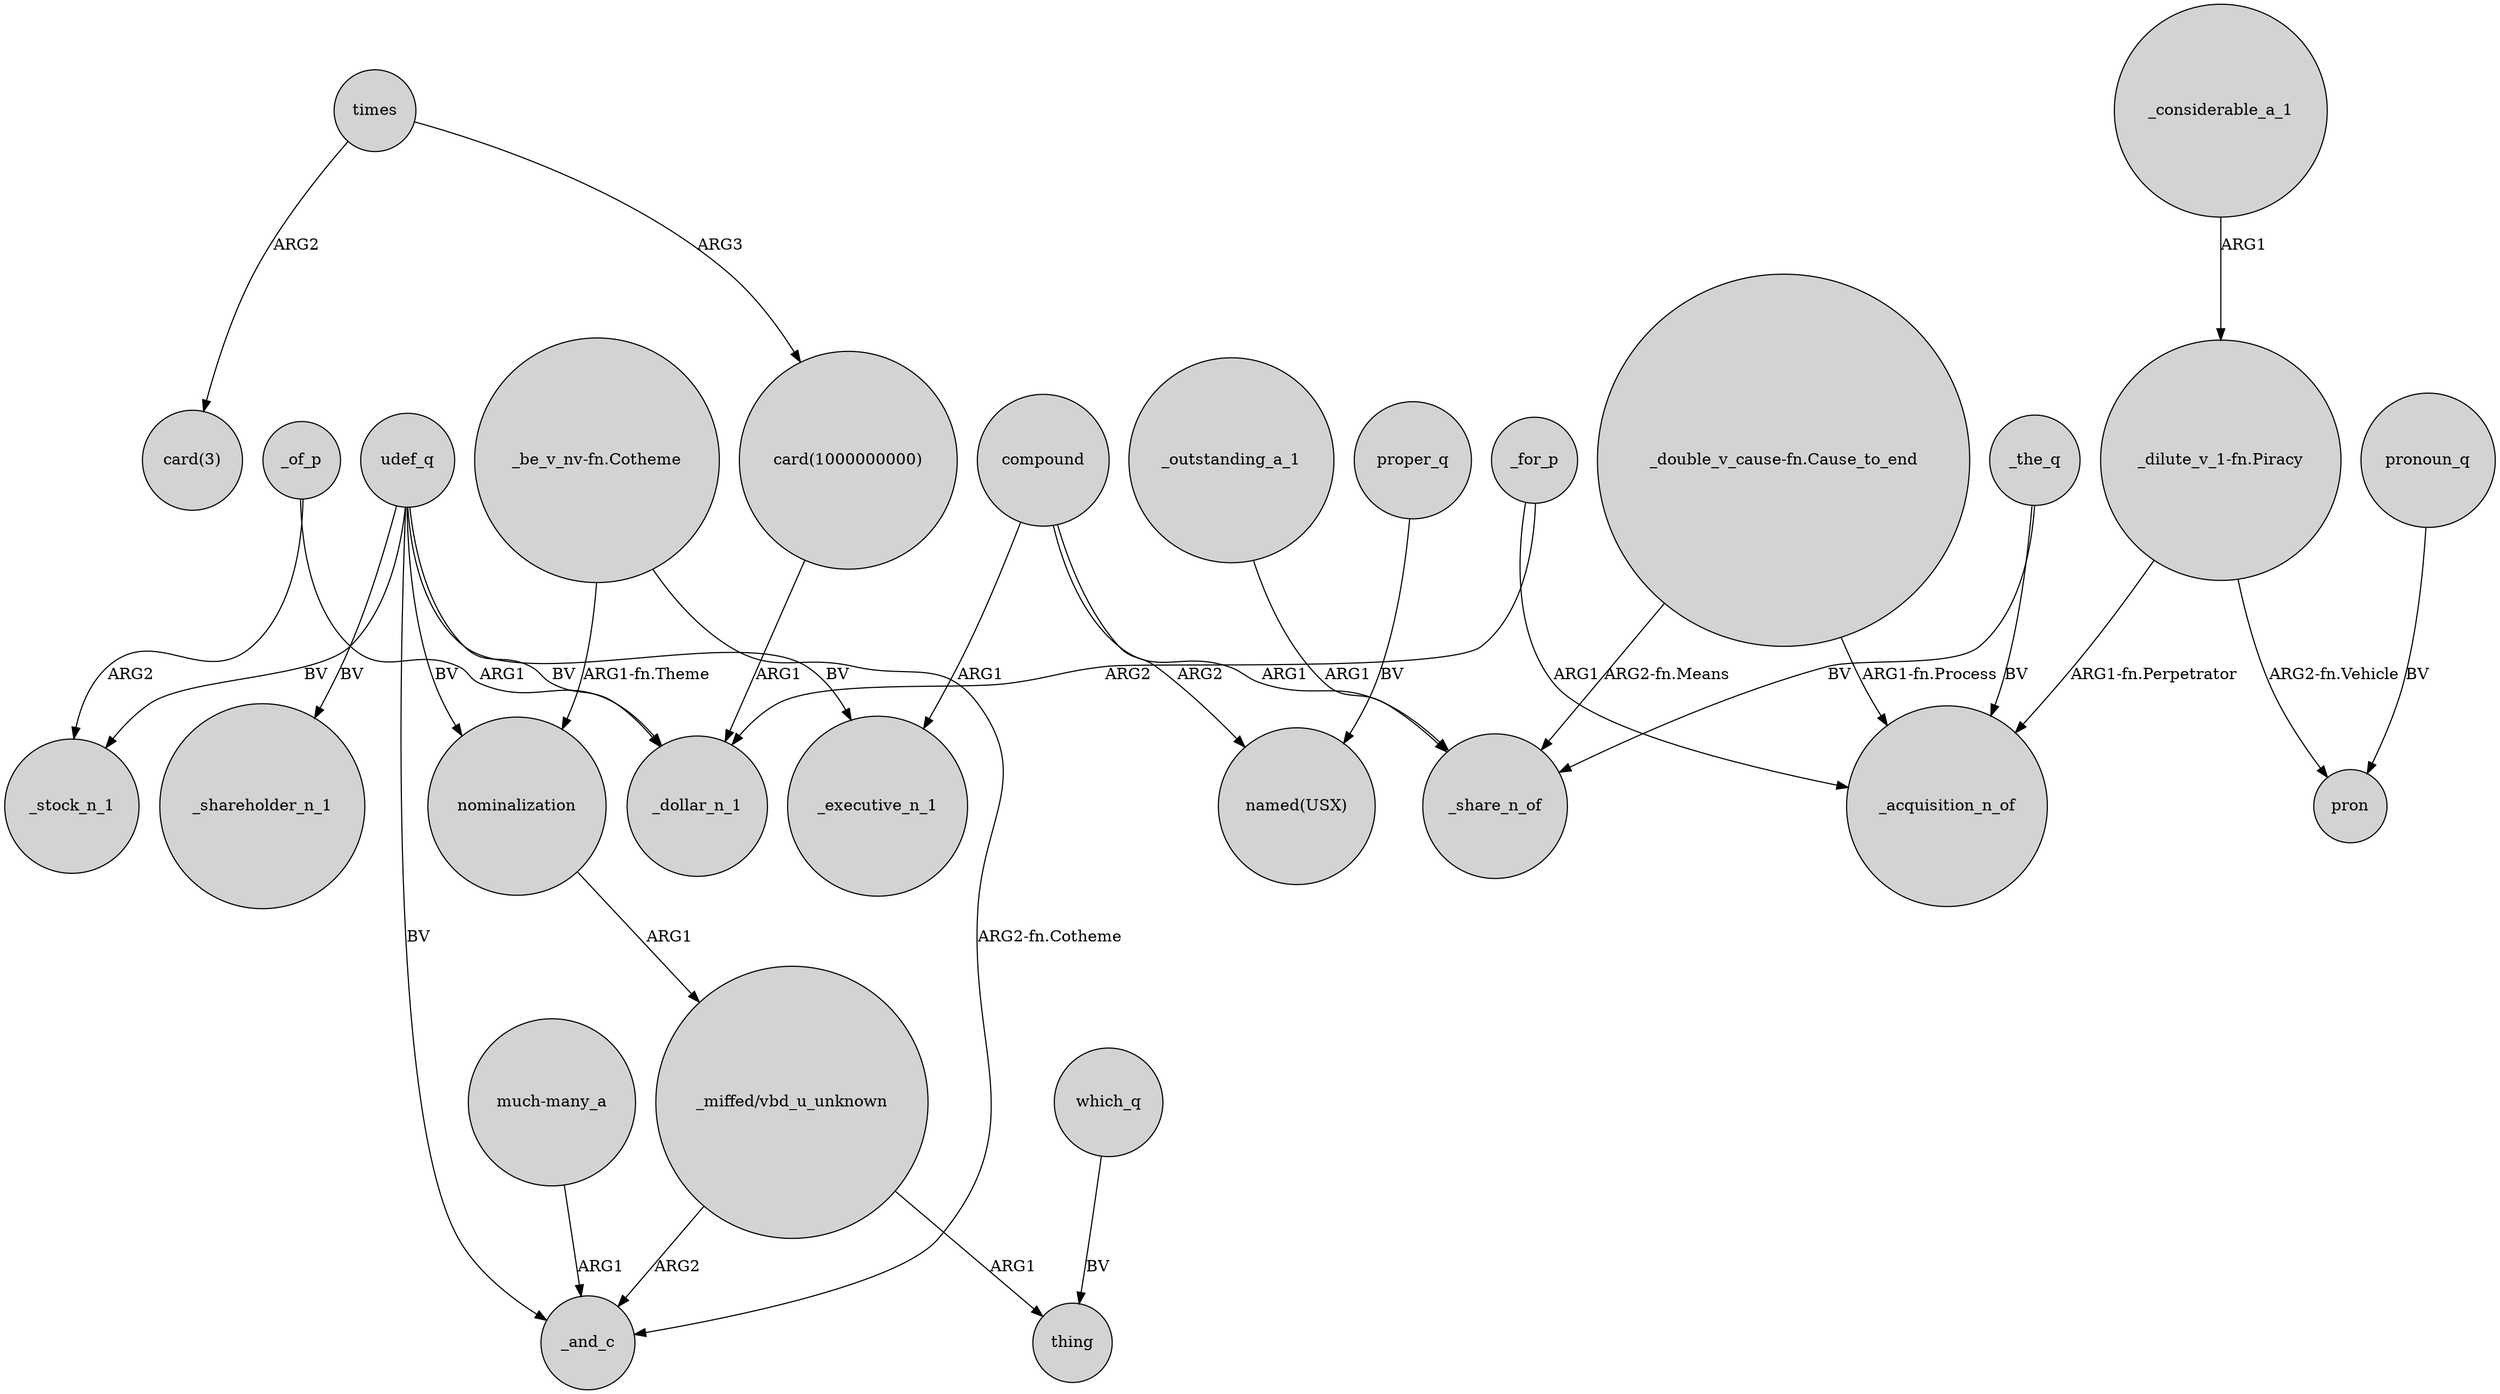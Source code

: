 digraph {
	node [shape=circle style=filled]
	_of_p -> _dollar_n_1 [label=ARG1]
	"card(1000000000)" -> _dollar_n_1 [label=ARG1]
	"_miffed/vbd_u_unknown" -> _and_c [label=ARG2]
	"_be_v_nv-fn.Cotheme" -> _and_c [label="ARG2-fn.Cotheme"]
	"_double_v_cause-fn.Cause_to_end" -> _acquisition_n_of [label="ARG1-fn.Process"]
	udef_q -> _shareholder_n_1 [label=BV]
	"much-many_a" -> _and_c [label=ARG1]
	"_double_v_cause-fn.Cause_to_end" -> _share_n_of [label="ARG2-fn.Means"]
	_considerable_a_1 -> "_dilute_v_1-fn.Piracy" [label=ARG1]
	compound -> _share_n_of [label=ARG1]
	udef_q -> nominalization [label=BV]
	which_q -> thing [label=BV]
	_the_q -> _share_n_of [label=BV]
	times -> "card(3)" [label=ARG2]
	_the_q -> _acquisition_n_of [label=BV]
	udef_q -> _and_c [label=BV]
	times -> "card(1000000000)" [label=ARG3]
	_for_p -> _acquisition_n_of [label=ARG1]
	nominalization -> "_miffed/vbd_u_unknown" [label=ARG1]
	_outstanding_a_1 -> _share_n_of [label=ARG1]
	"_miffed/vbd_u_unknown" -> thing [label=ARG1]
	"_dilute_v_1-fn.Piracy" -> pron [label="ARG2-fn.Vehicle"]
	pronoun_q -> pron [label=BV]
	udef_q -> _stock_n_1 [label=BV]
	udef_q -> _executive_n_1 [label=BV]
	"_dilute_v_1-fn.Piracy" -> _acquisition_n_of [label="ARG1-fn.Perpetrator"]
	_for_p -> _dollar_n_1 [label=ARG2]
	udef_q -> _dollar_n_1 [label=BV]
	compound -> _executive_n_1 [label=ARG1]
	_of_p -> _stock_n_1 [label=ARG2]
	"_be_v_nv-fn.Cotheme" -> nominalization [label="ARG1-fn.Theme"]
	proper_q -> "named(USX)" [label=BV]
	compound -> "named(USX)" [label=ARG2]
}
